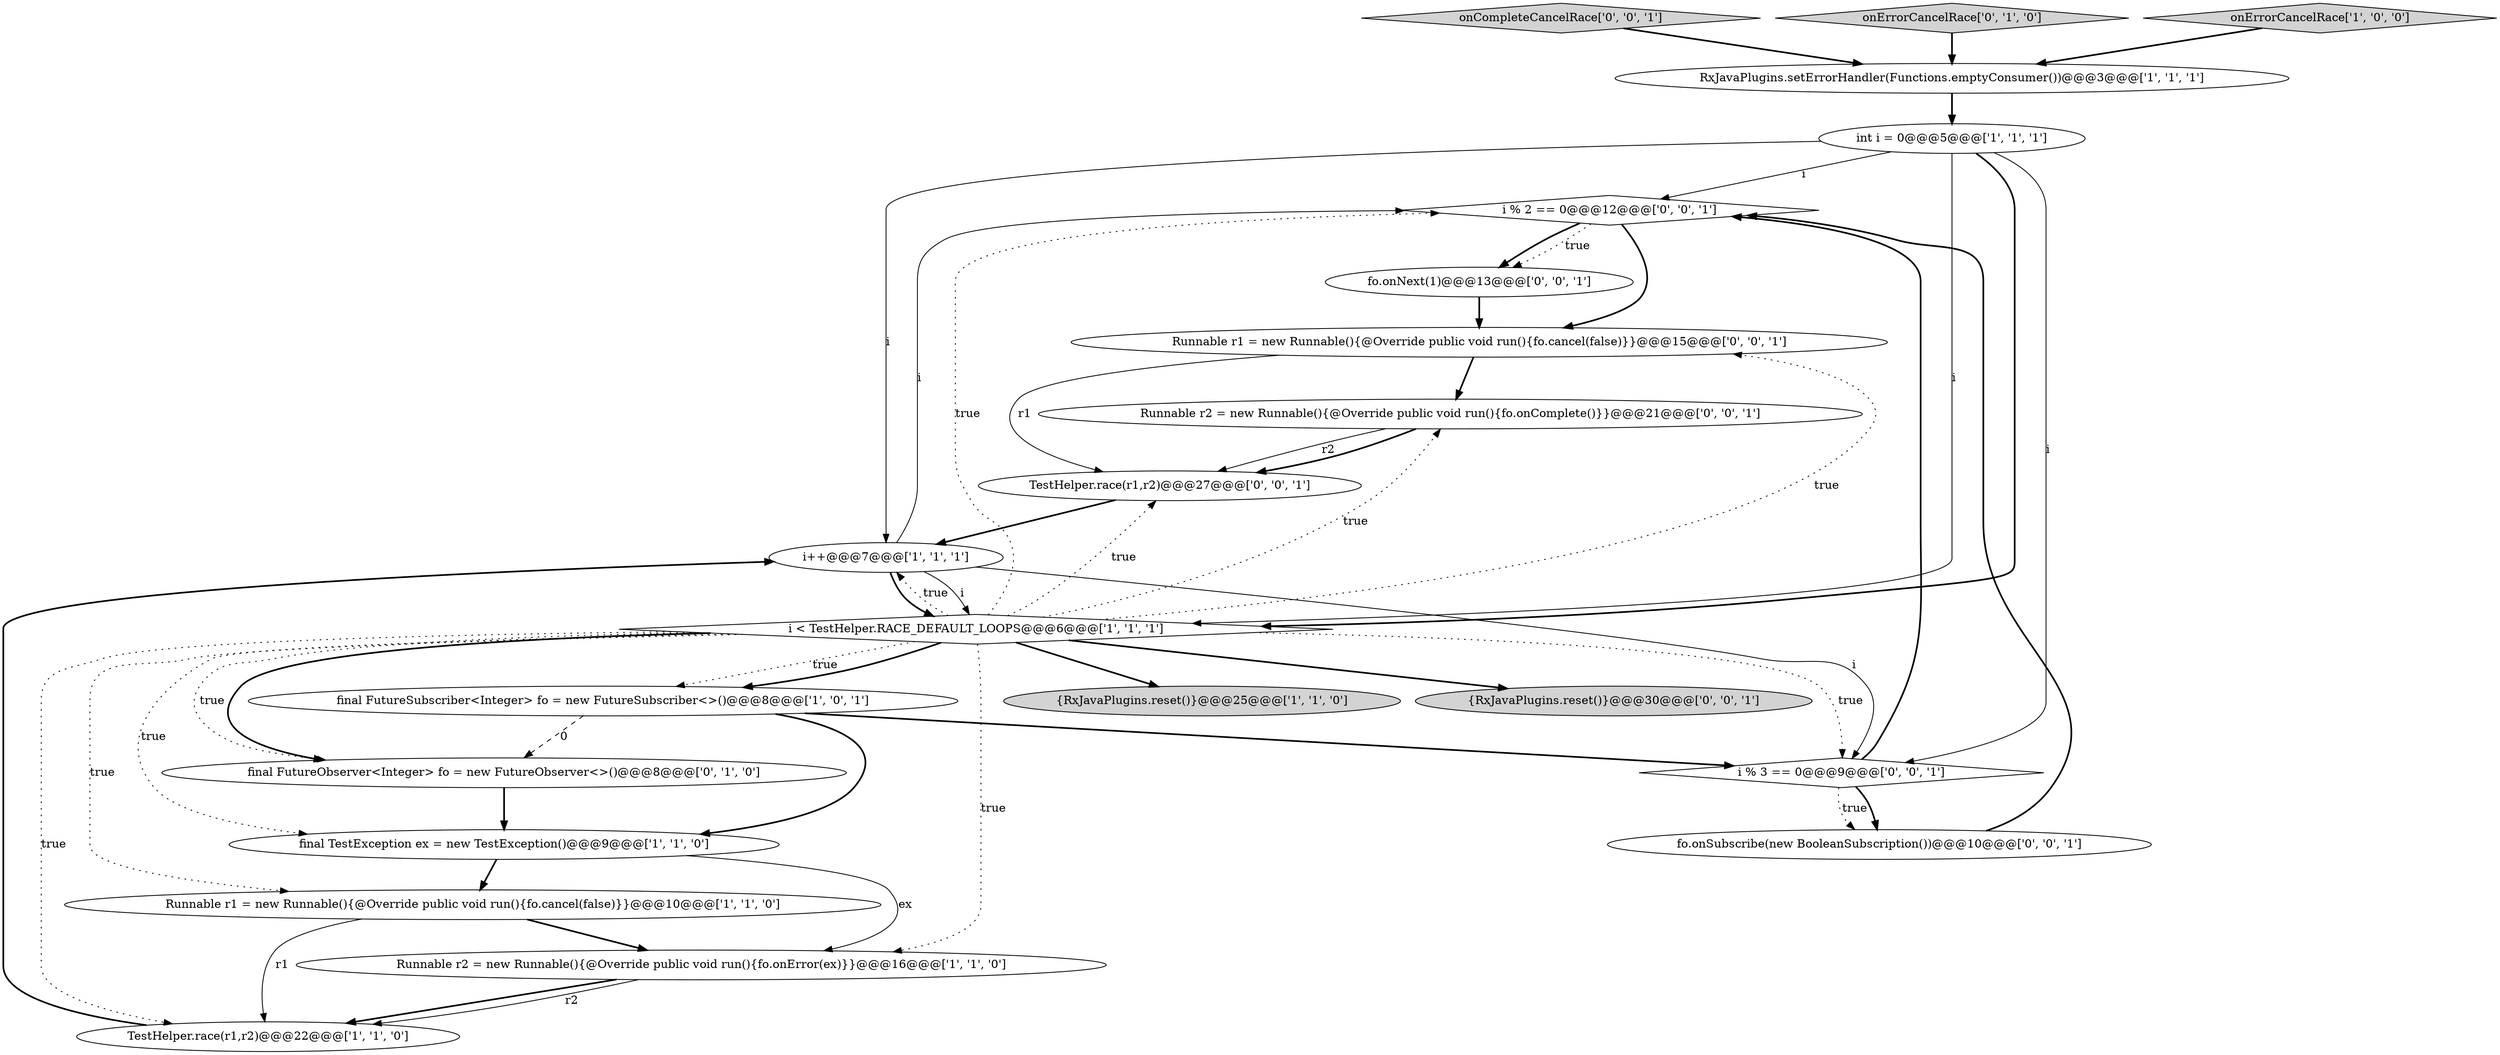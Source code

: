 digraph {
5 [style = filled, label = "RxJavaPlugins.setErrorHandler(Functions.emptyConsumer())@@@3@@@['1', '1', '1']", fillcolor = white, shape = ellipse image = "AAA0AAABBB1BBB"];
3 [style = filled, label = "TestHelper.race(r1,r2)@@@22@@@['1', '1', '0']", fillcolor = white, shape = ellipse image = "AAA0AAABBB1BBB"];
14 [style = filled, label = "fo.onSubscribe(new BooleanSubscription())@@@10@@@['0', '0', '1']", fillcolor = white, shape = ellipse image = "AAA0AAABBB3BBB"];
0 [style = filled, label = "{RxJavaPlugins.reset()}@@@25@@@['1', '1', '0']", fillcolor = lightgray, shape = ellipse image = "AAA0AAABBB1BBB"];
18 [style = filled, label = "Runnable r2 = new Runnable(){@Override public void run(){fo.onComplete()}}@@@21@@@['0', '0', '1']", fillcolor = white, shape = ellipse image = "AAA0AAABBB3BBB"];
20 [style = filled, label = "onCompleteCancelRace['0', '0', '1']", fillcolor = lightgray, shape = diamond image = "AAA0AAABBB3BBB"];
21 [style = filled, label = "i % 2 == 0@@@12@@@['0', '0', '1']", fillcolor = white, shape = diamond image = "AAA0AAABBB3BBB"];
2 [style = filled, label = "final FutureSubscriber<Integer> fo = new FutureSubscriber<>()@@@8@@@['1', '0', '1']", fillcolor = white, shape = ellipse image = "AAA0AAABBB1BBB"];
4 [style = filled, label = "int i = 0@@@5@@@['1', '1', '1']", fillcolor = white, shape = ellipse image = "AAA0AAABBB1BBB"];
13 [style = filled, label = "{RxJavaPlugins.reset()}@@@30@@@['0', '0', '1']", fillcolor = lightgray, shape = ellipse image = "AAA0AAABBB3BBB"];
8 [style = filled, label = "i++@@@7@@@['1', '1', '1']", fillcolor = white, shape = ellipse image = "AAA0AAABBB1BBB"];
17 [style = filled, label = "TestHelper.race(r1,r2)@@@27@@@['0', '0', '1']", fillcolor = white, shape = ellipse image = "AAA0AAABBB3BBB"];
10 [style = filled, label = "i < TestHelper.RACE_DEFAULT_LOOPS@@@6@@@['1', '1', '1']", fillcolor = white, shape = diamond image = "AAA0AAABBB1BBB"];
7 [style = filled, label = "Runnable r1 = new Runnable(){@Override public void run(){fo.cancel(false)}}@@@10@@@['1', '1', '0']", fillcolor = white, shape = ellipse image = "AAA0AAABBB1BBB"];
12 [style = filled, label = "onErrorCancelRace['0', '1', '0']", fillcolor = lightgray, shape = diamond image = "AAA0AAABBB2BBB"];
15 [style = filled, label = "fo.onNext(1)@@@13@@@['0', '0', '1']", fillcolor = white, shape = ellipse image = "AAA0AAABBB3BBB"];
1 [style = filled, label = "onErrorCancelRace['1', '0', '0']", fillcolor = lightgray, shape = diamond image = "AAA0AAABBB1BBB"];
16 [style = filled, label = "i % 3 == 0@@@9@@@['0', '0', '1']", fillcolor = white, shape = diamond image = "AAA0AAABBB3BBB"];
6 [style = filled, label = "final TestException ex = new TestException()@@@9@@@['1', '1', '0']", fillcolor = white, shape = ellipse image = "AAA0AAABBB1BBB"];
9 [style = filled, label = "Runnable r2 = new Runnable(){@Override public void run(){fo.onError(ex)}}@@@16@@@['1', '1', '0']", fillcolor = white, shape = ellipse image = "AAA0AAABBB1BBB"];
19 [style = filled, label = "Runnable r1 = new Runnable(){@Override public void run(){fo.cancel(false)}}@@@15@@@['0', '0', '1']", fillcolor = white, shape = ellipse image = "AAA0AAABBB3BBB"];
11 [style = filled, label = "final FutureObserver<Integer> fo = new FutureObserver<>()@@@8@@@['0', '1', '0']", fillcolor = white, shape = ellipse image = "AAA1AAABBB2BBB"];
10->2 [style = dotted, label="true"];
8->21 [style = solid, label="i"];
18->17 [style = solid, label="r2"];
10->2 [style = bold, label=""];
10->3 [style = dotted, label="true"];
21->15 [style = bold, label=""];
4->10 [style = solid, label="i"];
8->16 [style = solid, label="i"];
14->21 [style = bold, label=""];
7->9 [style = bold, label=""];
20->5 [style = bold, label=""];
9->3 [style = bold, label=""];
19->17 [style = solid, label="r1"];
16->14 [style = dotted, label="true"];
15->19 [style = bold, label=""];
10->11 [style = bold, label=""];
11->6 [style = bold, label=""];
10->7 [style = dotted, label="true"];
4->8 [style = solid, label="i"];
9->3 [style = solid, label="r2"];
21->15 [style = dotted, label="true"];
5->4 [style = bold, label=""];
10->16 [style = dotted, label="true"];
12->5 [style = bold, label=""];
16->21 [style = bold, label=""];
21->19 [style = bold, label=""];
7->3 [style = solid, label="r1"];
4->16 [style = solid, label="i"];
10->18 [style = dotted, label="true"];
10->13 [style = bold, label=""];
10->8 [style = dotted, label="true"];
16->14 [style = bold, label=""];
8->10 [style = solid, label="i"];
3->8 [style = bold, label=""];
17->8 [style = bold, label=""];
6->9 [style = solid, label="ex"];
4->10 [style = bold, label=""];
2->6 [style = bold, label=""];
2->16 [style = bold, label=""];
18->17 [style = bold, label=""];
10->6 [style = dotted, label="true"];
10->21 [style = dotted, label="true"];
10->19 [style = dotted, label="true"];
2->11 [style = dashed, label="0"];
6->7 [style = bold, label=""];
10->17 [style = dotted, label="true"];
10->11 [style = dotted, label="true"];
19->18 [style = bold, label=""];
10->9 [style = dotted, label="true"];
8->10 [style = bold, label=""];
4->21 [style = solid, label="i"];
10->0 [style = bold, label=""];
1->5 [style = bold, label=""];
}

